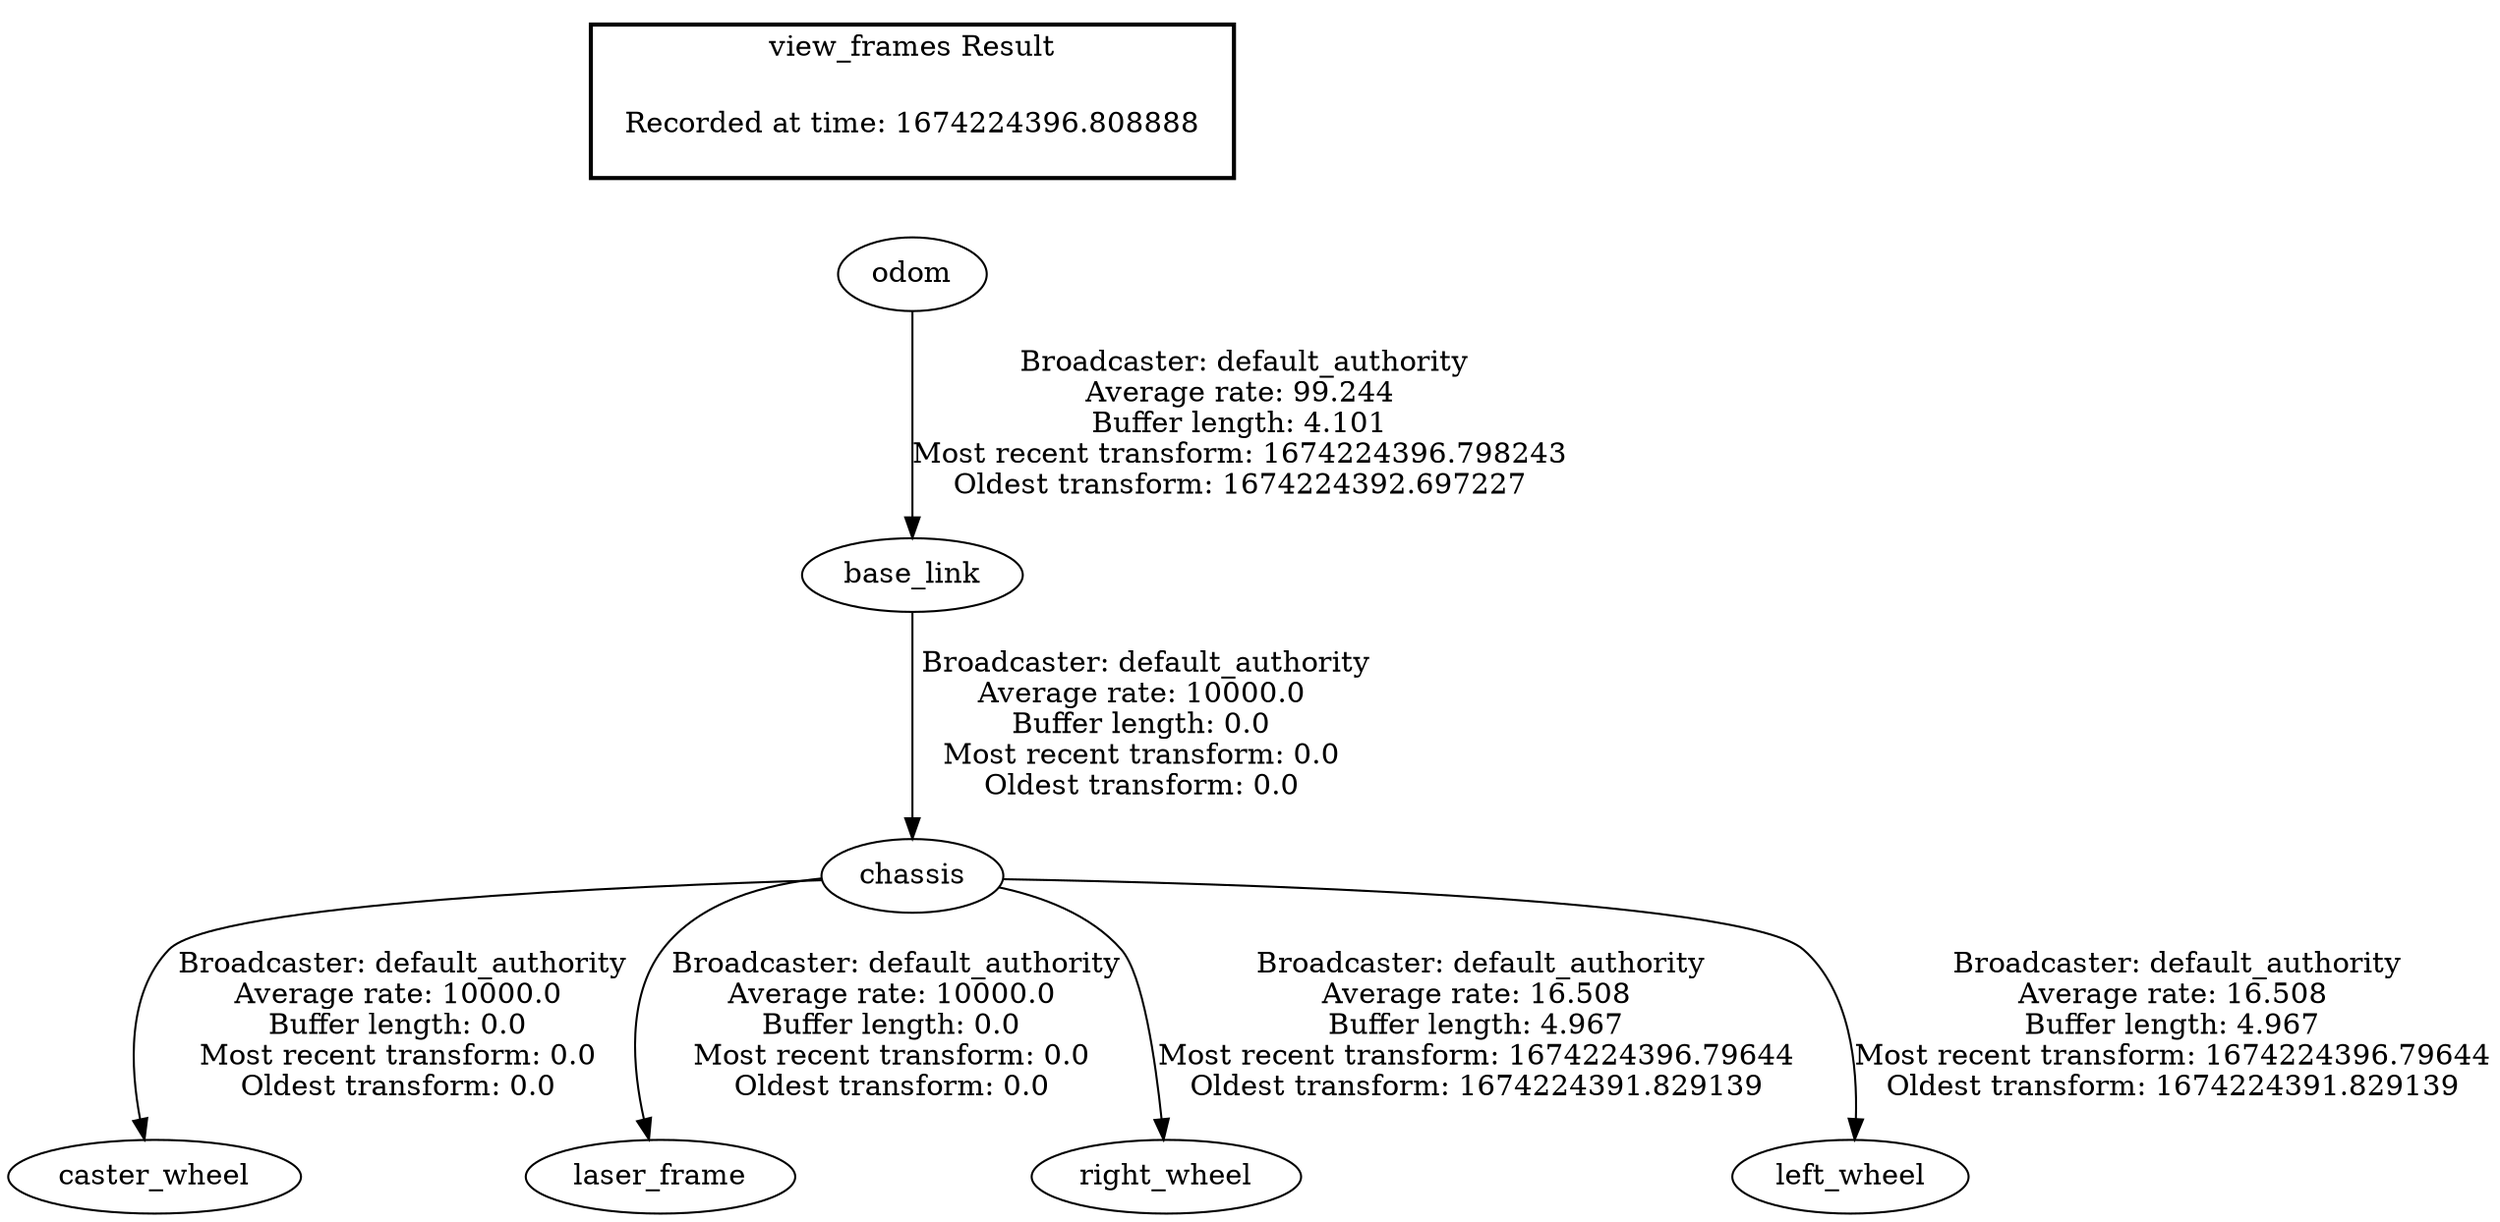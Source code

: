 digraph G {
"chassis" -> "caster_wheel"[label=" Broadcaster: default_authority\nAverage rate: 10000.0\nBuffer length: 0.0\nMost recent transform: 0.0\nOldest transform: 0.0\n"];
"base_link" -> "chassis"[label=" Broadcaster: default_authority\nAverage rate: 10000.0\nBuffer length: 0.0\nMost recent transform: 0.0\nOldest transform: 0.0\n"];
"odom" -> "base_link"[label=" Broadcaster: default_authority\nAverage rate: 99.244\nBuffer length: 4.101\nMost recent transform: 1674224396.798243\nOldest transform: 1674224392.697227\n"];
"chassis" -> "laser_frame"[label=" Broadcaster: default_authority\nAverage rate: 10000.0\nBuffer length: 0.0\nMost recent transform: 0.0\nOldest transform: 0.0\n"];
"chassis" -> "right_wheel"[label=" Broadcaster: default_authority\nAverage rate: 16.508\nBuffer length: 4.967\nMost recent transform: 1674224396.79644\nOldest transform: 1674224391.829139\n"];
"chassis" -> "left_wheel"[label=" Broadcaster: default_authority\nAverage rate: 16.508\nBuffer length: 4.967\nMost recent transform: 1674224396.79644\nOldest transform: 1674224391.829139\n"];
edge [style=invis];
 subgraph cluster_legend { style=bold; color=black; label ="view_frames Result";
"Recorded at time: 1674224396.808888"[ shape=plaintext ] ;
}->"odom";
}